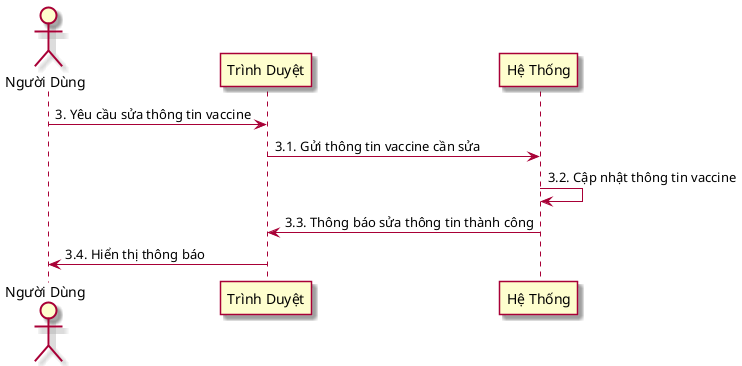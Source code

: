 @startuml

skin rose
actor "Người Dùng" as User
participant "Trình Duyệt" as Browser
participant "Hệ Thống" as Server

User -> Browser: 3. Yêu cầu sửa thông tin vaccine
Browser -> Server: 3.1. Gửi thông tin vaccine cần sửa
Server -> Server: 3.2. Cập nhật thông tin vaccine
Server -> Browser: 3.3. Thông báo sửa thông tin thành công
Browser -> User: 3.4. Hiển thị thông báo
@enduml
